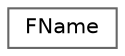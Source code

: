 digraph "Graphical Class Hierarchy"
{
 // INTERACTIVE_SVG=YES
 // LATEX_PDF_SIZE
  bgcolor="transparent";
  edge [fontname=Helvetica,fontsize=10,labelfontname=Helvetica,labelfontsize=10];
  node [fontname=Helvetica,fontsize=10,shape=box,height=0.2,width=0.4];
  rankdir="LR";
  Node0 [id="Node000000",label="FName",height=0.2,width=0.4,color="grey40", fillcolor="white", style="filled",URL="$d0/d53/classFName.html",tooltip="Public name, available to the world."];
}

